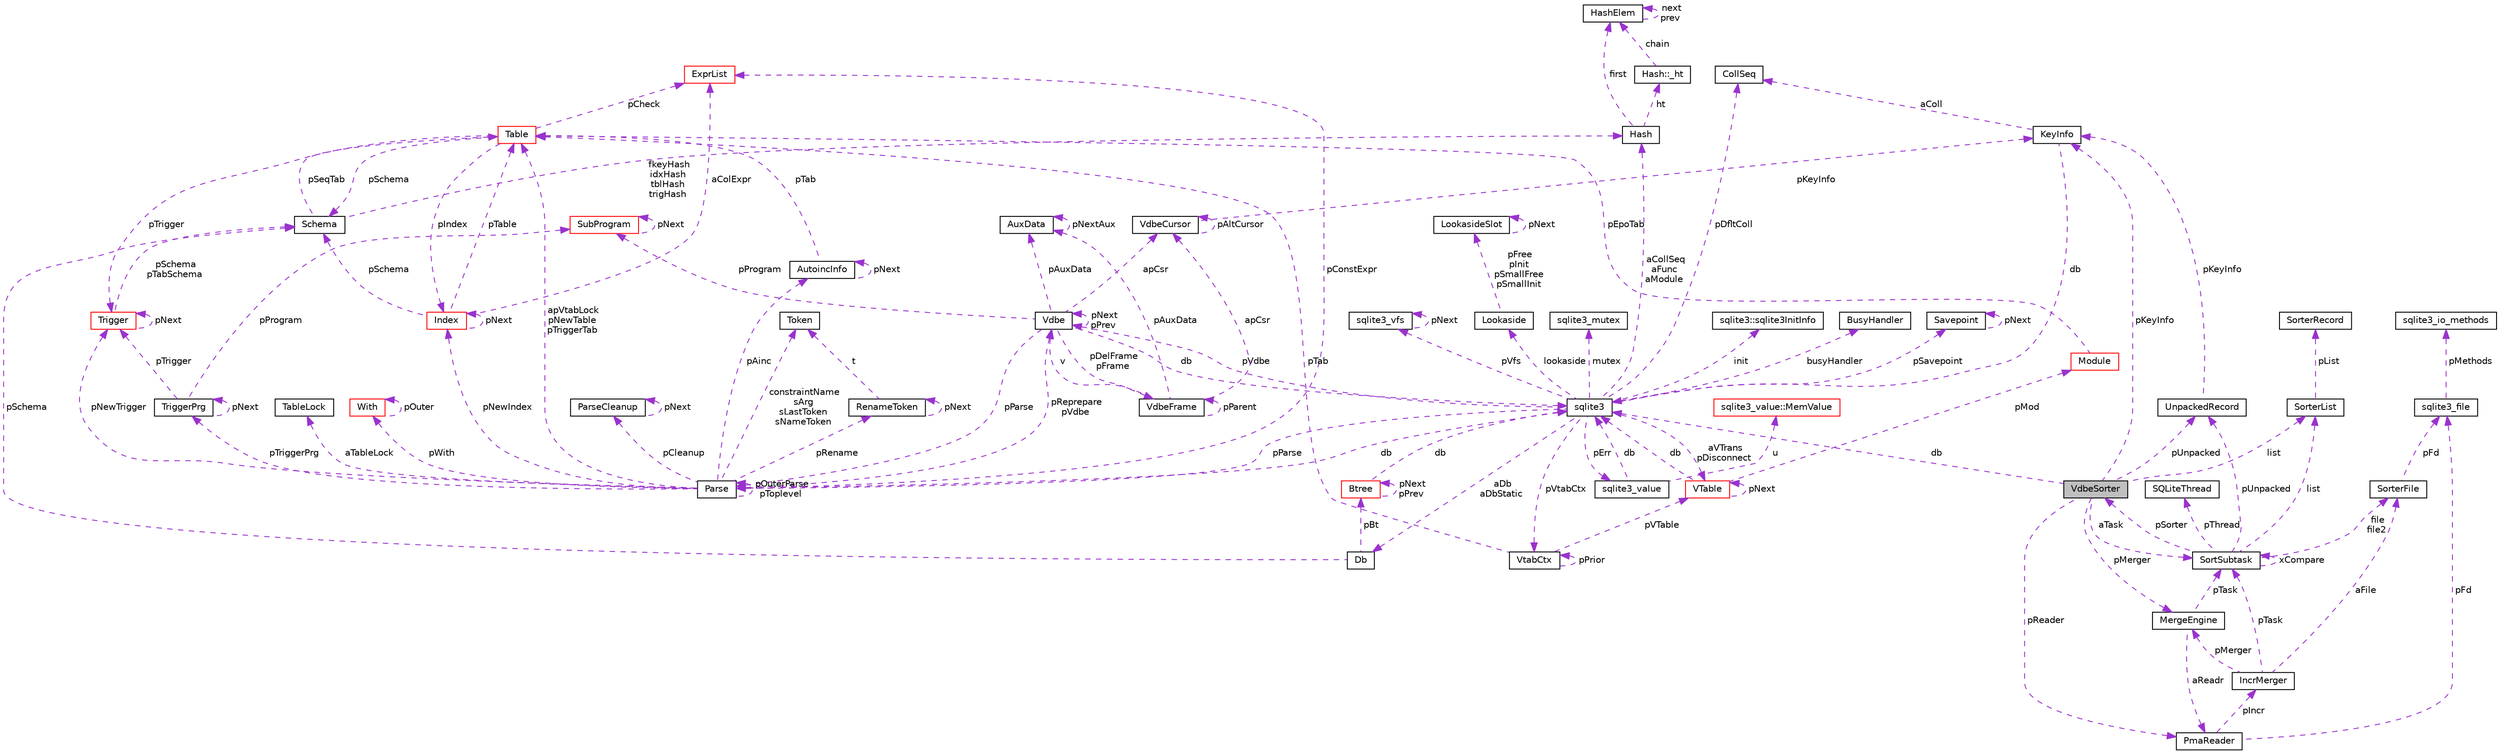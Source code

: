 digraph "VdbeSorter"
{
 // LATEX_PDF_SIZE
  edge [fontname="Helvetica",fontsize="10",labelfontname="Helvetica",labelfontsize="10"];
  node [fontname="Helvetica",fontsize="10",shape=record];
  Node1 [label="VdbeSorter",height=0.2,width=0.4,color="black", fillcolor="grey75", style="filled", fontcolor="black",tooltip=" "];
  Node2 -> Node1 [dir="back",color="darkorchid3",fontsize="10",style="dashed",label=" pReader" ,fontname="Helvetica"];
  Node2 [label="PmaReader",height=0.2,width=0.4,color="black", fillcolor="white", style="filled",URL="$db/d1b/sqlite3_8c.html#dd/d0d/structPmaReader",tooltip=" "];
  Node3 -> Node2 [dir="back",color="darkorchid3",fontsize="10",style="dashed",label=" pFd" ,fontname="Helvetica"];
  Node3 [label="sqlite3_file",height=0.2,width=0.4,color="black", fillcolor="white", style="filled",URL="$de/dd3/sqlite3_8h.html#db/db0/structsqlite3__file",tooltip=" "];
  Node4 -> Node3 [dir="back",color="darkorchid3",fontsize="10",style="dashed",label=" pMethods" ,fontname="Helvetica"];
  Node4 [label="sqlite3_io_methods",height=0.2,width=0.4,color="black", fillcolor="white", style="filled",URL="$d9/df3/structsqlite3__io__methods.html",tooltip=" "];
  Node5 -> Node2 [dir="back",color="darkorchid3",fontsize="10",style="dashed",label=" pIncr" ,fontname="Helvetica"];
  Node5 [label="IncrMerger",height=0.2,width=0.4,color="black", fillcolor="white", style="filled",URL="$db/d1b/sqlite3_8c.html#dc/dfe/structIncrMerger",tooltip=" "];
  Node6 -> Node5 [dir="back",color="darkorchid3",fontsize="10",style="dashed",label=" pTask" ,fontname="Helvetica"];
  Node6 [label="SortSubtask",height=0.2,width=0.4,color="black", fillcolor="white", style="filled",URL="$db/d1b/sqlite3_8c.html#d6/d23/structSortSubtask",tooltip=" "];
  Node7 -> Node6 [dir="back",color="darkorchid3",fontsize="10",style="dashed",label=" pThread" ,fontname="Helvetica"];
  Node7 [label="SQLiteThread",height=0.2,width=0.4,color="black", fillcolor="white", style="filled",URL="$d2/d47/structSQLiteThread.html",tooltip=" "];
  Node1 -> Node6 [dir="back",color="darkorchid3",fontsize="10",style="dashed",label=" pSorter" ,fontname="Helvetica"];
  Node8 -> Node6 [dir="back",color="darkorchid3",fontsize="10",style="dashed",label=" pUnpacked" ,fontname="Helvetica"];
  Node8 [label="UnpackedRecord",height=0.2,width=0.4,color="black", fillcolor="white", style="filled",URL="$db/d1b/sqlite3_8c.html#df/dc9/structUnpackedRecord",tooltip=" "];
  Node9 -> Node8 [dir="back",color="darkorchid3",fontsize="10",style="dashed",label=" pKeyInfo" ,fontname="Helvetica"];
  Node9 [label="KeyInfo",height=0.2,width=0.4,color="black", fillcolor="white", style="filled",URL="$db/d1b/sqlite3_8c.html#d2/d51/structKeyInfo",tooltip=" "];
  Node10 -> Node9 [dir="back",color="darkorchid3",fontsize="10",style="dashed",label=" db" ,fontname="Helvetica"];
  Node10 [label="sqlite3",height=0.2,width=0.4,color="black", fillcolor="white", style="filled",URL="$d9/dcd/structsqlite3.html",tooltip=" "];
  Node11 -> Node10 [dir="back",color="darkorchid3",fontsize="10",style="dashed",label=" pVfs" ,fontname="Helvetica"];
  Node11 [label="sqlite3_vfs",height=0.2,width=0.4,color="black", fillcolor="white", style="filled",URL="$d3/d36/structsqlite3__vfs.html",tooltip=" "];
  Node11 -> Node11 [dir="back",color="darkorchid3",fontsize="10",style="dashed",label=" pNext" ,fontname="Helvetica"];
  Node12 -> Node10 [dir="back",color="darkorchid3",fontsize="10",style="dashed",label=" pVdbe" ,fontname="Helvetica"];
  Node12 [label="Vdbe",height=0.2,width=0.4,color="black", fillcolor="white", style="filled",URL="$db/d1b/sqlite3_8c.html#de/d53/structVdbe",tooltip=" "];
  Node10 -> Node12 [dir="back",color="darkorchid3",fontsize="10",style="dashed",label=" db" ,fontname="Helvetica"];
  Node12 -> Node12 [dir="back",color="darkorchid3",fontsize="10",style="dashed",label=" pNext\npPrev" ,fontname="Helvetica"];
  Node13 -> Node12 [dir="back",color="darkorchid3",fontsize="10",style="dashed",label=" pParse" ,fontname="Helvetica"];
  Node13 [label="Parse",height=0.2,width=0.4,color="black", fillcolor="white", style="filled",URL="$db/d1b/sqlite3_8c.html#db/dbb/structParse",tooltip=" "];
  Node10 -> Node13 [dir="back",color="darkorchid3",fontsize="10",style="dashed",label=" db" ,fontname="Helvetica"];
  Node12 -> Node13 [dir="back",color="darkorchid3",fontsize="10",style="dashed",label=" pReprepare\npVdbe" ,fontname="Helvetica"];
  Node14 -> Node13 [dir="back",color="darkorchid3",fontsize="10",style="dashed",label=" pConstExpr" ,fontname="Helvetica"];
  Node14 [label="ExprList",height=0.2,width=0.4,color="red", fillcolor="white", style="filled",URL="$db/d1b/sqlite3_8c.html#d5/d5c/structExprList",tooltip=" "];
  Node40 -> Node13 [dir="back",color="darkorchid3",fontsize="10",style="dashed",label=" constraintName\nsArg\nsLastToken\nsNameToken" ,fontname="Helvetica"];
  Node40 [label="Token",height=0.2,width=0.4,color="black", fillcolor="white", style="filled",URL="$db/d1b/sqlite3_8c.html#df/dcd/structToken",tooltip=" "];
  Node41 -> Node13 [dir="back",color="darkorchid3",fontsize="10",style="dashed",label=" aTableLock" ,fontname="Helvetica"];
  Node41 [label="TableLock",height=0.2,width=0.4,color="black", fillcolor="white", style="filled",URL="$db/d1b/sqlite3_8c.html#d1/d79/structTableLock",tooltip=" "];
  Node42 -> Node13 [dir="back",color="darkorchid3",fontsize="10",style="dashed",label=" pAinc" ,fontname="Helvetica"];
  Node42 [label="AutoincInfo",height=0.2,width=0.4,color="black", fillcolor="white", style="filled",URL="$db/d1b/sqlite3_8c.html#db/d7b/structAutoincInfo",tooltip=" "];
  Node42 -> Node42 [dir="back",color="darkorchid3",fontsize="10",style="dashed",label=" pNext" ,fontname="Helvetica"];
  Node19 -> Node42 [dir="back",color="darkorchid3",fontsize="10",style="dashed",label=" pTab" ,fontname="Helvetica"];
  Node19 [label="Table",height=0.2,width=0.4,color="red", fillcolor="white", style="filled",URL="$db/d1b/sqlite3_8c.html#dc/dcb/structTable",tooltip=" "];
  Node21 -> Node19 [dir="back",color="darkorchid3",fontsize="10",style="dashed",label=" pIndex" ,fontname="Helvetica"];
  Node21 [label="Index",height=0.2,width=0.4,color="red", fillcolor="white", style="filled",URL="$db/d1b/sqlite3_8c.html#df/d86/structIndex",tooltip=" "];
  Node19 -> Node21 [dir="back",color="darkorchid3",fontsize="10",style="dashed",label=" pTable" ,fontname="Helvetica"];
  Node21 -> Node21 [dir="back",color="darkorchid3",fontsize="10",style="dashed",label=" pNext" ,fontname="Helvetica"];
  Node22 -> Node21 [dir="back",color="darkorchid3",fontsize="10",style="dashed",label=" pSchema" ,fontname="Helvetica"];
  Node22 [label="Schema",height=0.2,width=0.4,color="black", fillcolor="white", style="filled",URL="$db/d1b/sqlite3_8c.html#d8/db0/structSchema",tooltip=" "];
  Node23 -> Node22 [dir="back",color="darkorchid3",fontsize="10",style="dashed",label=" fkeyHash\nidxHash\ntblHash\ntrigHash" ,fontname="Helvetica"];
  Node23 [label="Hash",height=0.2,width=0.4,color="black", fillcolor="white", style="filled",URL="$db/d1b/sqlite3_8c.html#d1/dbe/structHash",tooltip=" "];
  Node24 -> Node23 [dir="back",color="darkorchid3",fontsize="10",style="dashed",label=" first" ,fontname="Helvetica"];
  Node24 [label="HashElem",height=0.2,width=0.4,color="black", fillcolor="white", style="filled",URL="$db/d1b/sqlite3_8c.html#da/d21/structHashElem",tooltip=" "];
  Node24 -> Node24 [dir="back",color="darkorchid3",fontsize="10",style="dashed",label=" next\nprev" ,fontname="Helvetica"];
  Node25 -> Node23 [dir="back",color="darkorchid3",fontsize="10",style="dashed",label=" ht" ,fontname="Helvetica"];
  Node25 [label="Hash::_ht",height=0.2,width=0.4,color="black", fillcolor="white", style="filled",URL="$db/d1b/sqlite3_8c.html#d7/d1f/structHash_1_1__ht",tooltip=" "];
  Node24 -> Node25 [dir="back",color="darkorchid3",fontsize="10",style="dashed",label=" chain" ,fontname="Helvetica"];
  Node19 -> Node22 [dir="back",color="darkorchid3",fontsize="10",style="dashed",label=" pSeqTab" ,fontname="Helvetica"];
  Node14 -> Node21 [dir="back",color="darkorchid3",fontsize="10",style="dashed",label=" aColExpr" ,fontname="Helvetica"];
  Node14 -> Node19 [dir="back",color="darkorchid3",fontsize="10",style="dashed",label=" pCheck" ,fontname="Helvetica"];
  Node26 -> Node19 [dir="back",color="darkorchid3",fontsize="10",style="dashed",label=" pTrigger" ,fontname="Helvetica"];
  Node26 [label="Trigger",height=0.2,width=0.4,color="red", fillcolor="white", style="filled",URL="$db/d1b/sqlite3_8c.html#dc/d15/structTrigger",tooltip=" "];
  Node22 -> Node26 [dir="back",color="darkorchid3",fontsize="10",style="dashed",label=" pSchema\npTabSchema" ,fontname="Helvetica"];
  Node26 -> Node26 [dir="back",color="darkorchid3",fontsize="10",style="dashed",label=" pNext" ,fontname="Helvetica"];
  Node22 -> Node19 [dir="back",color="darkorchid3",fontsize="10",style="dashed",label=" pSchema" ,fontname="Helvetica"];
  Node13 -> Node13 [dir="back",color="darkorchid3",fontsize="10",style="dashed",label=" pOuterParse\npToplevel" ,fontname="Helvetica"];
  Node19 -> Node13 [dir="back",color="darkorchid3",fontsize="10",style="dashed",label=" apVtabLock\npNewTable\npTriggerTab" ,fontname="Helvetica"];
  Node43 -> Node13 [dir="back",color="darkorchid3",fontsize="10",style="dashed",label=" pTriggerPrg" ,fontname="Helvetica"];
  Node43 [label="TriggerPrg",height=0.2,width=0.4,color="black", fillcolor="white", style="filled",URL="$db/d1b/sqlite3_8c.html#d9/d62/structTriggerPrg",tooltip=" "];
  Node26 -> Node43 [dir="back",color="darkorchid3",fontsize="10",style="dashed",label=" pTrigger" ,fontname="Helvetica"];
  Node43 -> Node43 [dir="back",color="darkorchid3",fontsize="10",style="dashed",label=" pNext" ,fontname="Helvetica"];
  Node44 -> Node43 [dir="back",color="darkorchid3",fontsize="10",style="dashed",label=" pProgram" ,fontname="Helvetica"];
  Node44 [label="SubProgram",height=0.2,width=0.4,color="red", fillcolor="white", style="filled",URL="$db/d1b/sqlite3_8c.html#de/d7a/structSubProgram",tooltip=" "];
  Node44 -> Node44 [dir="back",color="darkorchid3",fontsize="10",style="dashed",label=" pNext" ,fontname="Helvetica"];
  Node55 -> Node13 [dir="back",color="darkorchid3",fontsize="10",style="dashed",label=" pCleanup" ,fontname="Helvetica"];
  Node55 [label="ParseCleanup",height=0.2,width=0.4,color="black", fillcolor="white", style="filled",URL="$de/d52/structParseCleanup.html",tooltip=" "];
  Node55 -> Node55 [dir="back",color="darkorchid3",fontsize="10",style="dashed",label=" pNext" ,fontname="Helvetica"];
  Node21 -> Node13 [dir="back",color="darkorchid3",fontsize="10",style="dashed",label=" pNewIndex" ,fontname="Helvetica"];
  Node26 -> Node13 [dir="back",color="darkorchid3",fontsize="10",style="dashed",label=" pNewTrigger" ,fontname="Helvetica"];
  Node33 -> Node13 [dir="back",color="darkorchid3",fontsize="10",style="dashed",label=" pWith" ,fontname="Helvetica"];
  Node33 [label="With",height=0.2,width=0.4,color="red", fillcolor="white", style="filled",URL="$db/d1b/sqlite3_8c.html#df/d70/structWith",tooltip=" "];
  Node33 -> Node33 [dir="back",color="darkorchid3",fontsize="10",style="dashed",label=" pOuter" ,fontname="Helvetica"];
  Node56 -> Node13 [dir="back",color="darkorchid3",fontsize="10",style="dashed",label=" pRename" ,fontname="Helvetica"];
  Node56 [label="RenameToken",height=0.2,width=0.4,color="black", fillcolor="white", style="filled",URL="$db/d1b/sqlite3_8c.html#d7/db5/structRenameToken",tooltip=" "];
  Node40 -> Node56 [dir="back",color="darkorchid3",fontsize="10",style="dashed",label=" t" ,fontname="Helvetica"];
  Node56 -> Node56 [dir="back",color="darkorchid3",fontsize="10",style="dashed",label=" pNext" ,fontname="Helvetica"];
  Node57 -> Node12 [dir="back",color="darkorchid3",fontsize="10",style="dashed",label=" apCsr" ,fontname="Helvetica"];
  Node57 [label="VdbeCursor",height=0.2,width=0.4,color="black", fillcolor="white", style="filled",URL="$db/d1b/sqlite3_8c.html#d0/dd5/structVdbeCursor",tooltip=" "];
  Node57 -> Node57 [dir="back",color="darkorchid3",fontsize="10",style="dashed",label=" pAltCursor" ,fontname="Helvetica"];
  Node9 -> Node57 [dir="back",color="darkorchid3",fontsize="10",style="dashed",label=" pKeyInfo" ,fontname="Helvetica"];
  Node58 -> Node12 [dir="back",color="darkorchid3",fontsize="10",style="dashed",label=" pDelFrame\npFrame" ,fontname="Helvetica"];
  Node58 [label="VdbeFrame",height=0.2,width=0.4,color="black", fillcolor="white", style="filled",URL="$db/d1b/sqlite3_8c.html#df/db1/structVdbeFrame",tooltip=" "];
  Node12 -> Node58 [dir="back",color="darkorchid3",fontsize="10",style="dashed",label=" v" ,fontname="Helvetica"];
  Node58 -> Node58 [dir="back",color="darkorchid3",fontsize="10",style="dashed",label=" pParent" ,fontname="Helvetica"];
  Node57 -> Node58 [dir="back",color="darkorchid3",fontsize="10",style="dashed",label=" apCsr" ,fontname="Helvetica"];
  Node59 -> Node58 [dir="back",color="darkorchid3",fontsize="10",style="dashed",label=" pAuxData" ,fontname="Helvetica"];
  Node59 [label="AuxData",height=0.2,width=0.4,color="black", fillcolor="white", style="filled",URL="$d7/d4c/structAuxData.html",tooltip=" "];
  Node59 -> Node59 [dir="back",color="darkorchid3",fontsize="10",style="dashed",label=" pNextAux" ,fontname="Helvetica"];
  Node44 -> Node12 [dir="back",color="darkorchid3",fontsize="10",style="dashed",label=" pProgram" ,fontname="Helvetica"];
  Node59 -> Node12 [dir="back",color="darkorchid3",fontsize="10",style="dashed",label=" pAuxData" ,fontname="Helvetica"];
  Node50 -> Node10 [dir="back",color="darkorchid3",fontsize="10",style="dashed",label=" pDfltColl" ,fontname="Helvetica"];
  Node50 [label="CollSeq",height=0.2,width=0.4,color="black", fillcolor="white", style="filled",URL="$d1/d4e/structCollSeq.html",tooltip=" "];
  Node60 -> Node10 [dir="back",color="darkorchid3",fontsize="10",style="dashed",label=" mutex" ,fontname="Helvetica"];
  Node60 [label="sqlite3_mutex",height=0.2,width=0.4,color="black", fillcolor="white", style="filled",URL="$db/d1b/sqlite3_8c.html#d5/d3c/structsqlite3__mutex",tooltip=" "];
  Node61 -> Node10 [dir="back",color="darkorchid3",fontsize="10",style="dashed",label=" aDb\naDbStatic" ,fontname="Helvetica"];
  Node61 [label="Db",height=0.2,width=0.4,color="black", fillcolor="white", style="filled",URL="$db/d1b/sqlite3_8c.html#d2/d6b/structDb",tooltip=" "];
  Node62 -> Node61 [dir="back",color="darkorchid3",fontsize="10",style="dashed",label=" pBt" ,fontname="Helvetica"];
  Node62 [label="Btree",height=0.2,width=0.4,color="red", fillcolor="white", style="filled",URL="$db/d1b/sqlite3_8c.html#dd/db3/structBtree",tooltip=" "];
  Node10 -> Node62 [dir="back",color="darkorchid3",fontsize="10",style="dashed",label=" db" ,fontname="Helvetica"];
  Node62 -> Node62 [dir="back",color="darkorchid3",fontsize="10",style="dashed",label=" pNext\npPrev" ,fontname="Helvetica"];
  Node22 -> Node61 [dir="back",color="darkorchid3",fontsize="10",style="dashed",label=" pSchema" ,fontname="Helvetica"];
  Node77 -> Node10 [dir="back",color="darkorchid3",fontsize="10",style="dashed",label=" init" ,fontname="Helvetica"];
  Node77 [label="sqlite3::sqlite3InitInfo",height=0.2,width=0.4,color="black", fillcolor="white", style="filled",URL="$d9/dcd/structsqlite3.html#df/d52/structsqlite3_1_1sqlite3InitInfo",tooltip=" "];
  Node13 -> Node10 [dir="back",color="darkorchid3",fontsize="10",style="dashed",label=" pParse" ,fontname="Helvetica"];
  Node48 -> Node10 [dir="back",color="darkorchid3",fontsize="10",style="dashed",label=" pErr" ,fontname="Helvetica"];
  Node48 [label="sqlite3_value",height=0.2,width=0.4,color="black", fillcolor="white", style="filled",URL="$d0/d9c/structsqlite3__value.html",tooltip=" "];
  Node49 -> Node48 [dir="back",color="darkorchid3",fontsize="10",style="dashed",label=" u" ,fontname="Helvetica"];
  Node49 [label="sqlite3_value::MemValue",height=0.2,width=0.4,color="red", fillcolor="white", style="filled",URL="$d0/d9c/structsqlite3__value.html#d5/da9/unionsqlite3__value_1_1MemValue",tooltip=" "];
  Node10 -> Node48 [dir="back",color="darkorchid3",fontsize="10",style="dashed",label=" db" ,fontname="Helvetica"];
  Node78 -> Node10 [dir="back",color="darkorchid3",fontsize="10",style="dashed",label=" lookaside" ,fontname="Helvetica"];
  Node78 [label="Lookaside",height=0.2,width=0.4,color="black", fillcolor="white", style="filled",URL="$db/d1b/sqlite3_8c.html#d9/d54/structLookaside",tooltip=" "];
  Node79 -> Node78 [dir="back",color="darkorchid3",fontsize="10",style="dashed",label=" pFree\npInit\npSmallFree\npSmallInit" ,fontname="Helvetica"];
  Node79 [label="LookasideSlot",height=0.2,width=0.4,color="black", fillcolor="white", style="filled",URL="$db/d1b/sqlite3_8c.html#d1/de0/structLookasideSlot",tooltip=" "];
  Node79 -> Node79 [dir="back",color="darkorchid3",fontsize="10",style="dashed",label=" pNext" ,fontname="Helvetica"];
  Node23 -> Node10 [dir="back",color="darkorchid3",fontsize="10",style="dashed",label=" aCollSeq\naFunc\naModule" ,fontname="Helvetica"];
  Node80 -> Node10 [dir="back",color="darkorchid3",fontsize="10",style="dashed",label=" pVtabCtx" ,fontname="Helvetica"];
  Node80 [label="VtabCtx",height=0.2,width=0.4,color="black", fillcolor="white", style="filled",URL="$db/d1b/sqlite3_8c.html#d3/d4f/structVtabCtx",tooltip=" "];
  Node51 -> Node80 [dir="back",color="darkorchid3",fontsize="10",style="dashed",label=" pVTable" ,fontname="Helvetica"];
  Node51 [label="VTable",height=0.2,width=0.4,color="red", fillcolor="white", style="filled",URL="$db/d1b/sqlite3_8c.html#d9/dde/structVTable",tooltip=" "];
  Node10 -> Node51 [dir="back",color="darkorchid3",fontsize="10",style="dashed",label=" db" ,fontname="Helvetica"];
  Node52 -> Node51 [dir="back",color="darkorchid3",fontsize="10",style="dashed",label=" pMod" ,fontname="Helvetica"];
  Node52 [label="Module",height=0.2,width=0.4,color="red", fillcolor="white", style="filled",URL="$d0/dc5/structModule.html",tooltip=" "];
  Node19 -> Node52 [dir="back",color="darkorchid3",fontsize="10",style="dashed",label=" pEpoTab" ,fontname="Helvetica"];
  Node51 -> Node51 [dir="back",color="darkorchid3",fontsize="10",style="dashed",label=" pNext" ,fontname="Helvetica"];
  Node19 -> Node80 [dir="back",color="darkorchid3",fontsize="10",style="dashed",label=" pTab" ,fontname="Helvetica"];
  Node80 -> Node80 [dir="back",color="darkorchid3",fontsize="10",style="dashed",label=" pPrior" ,fontname="Helvetica"];
  Node51 -> Node10 [dir="back",color="darkorchid3",fontsize="10",style="dashed",label=" aVTrans\npDisconnect" ,fontname="Helvetica"];
  Node81 -> Node10 [dir="back",color="darkorchid3",fontsize="10",style="dashed",label=" busyHandler" ,fontname="Helvetica"];
  Node81 [label="BusyHandler",height=0.2,width=0.4,color="black", fillcolor="white", style="filled",URL="$dc/d2e/structBusyHandler.html",tooltip=" "];
  Node82 -> Node10 [dir="back",color="darkorchid3",fontsize="10",style="dashed",label=" pSavepoint" ,fontname="Helvetica"];
  Node82 [label="Savepoint",height=0.2,width=0.4,color="black", fillcolor="white", style="filled",URL="$db/d1b/sqlite3_8c.html#d3/d2f/structSavepoint",tooltip=" "];
  Node82 -> Node82 [dir="back",color="darkorchid3",fontsize="10",style="dashed",label=" pNext" ,fontname="Helvetica"];
  Node50 -> Node9 [dir="back",color="darkorchid3",fontsize="10",style="dashed",label=" aColl" ,fontname="Helvetica"];
  Node83 -> Node6 [dir="back",color="darkorchid3",fontsize="10",style="dashed",label=" list" ,fontname="Helvetica"];
  Node83 [label="SorterList",height=0.2,width=0.4,color="black", fillcolor="white", style="filled",URL="$db/d1b/sqlite3_8c.html#d0/dfe/structSorterList",tooltip=" "];
  Node84 -> Node83 [dir="back",color="darkorchid3",fontsize="10",style="dashed",label=" pList" ,fontname="Helvetica"];
  Node84 [label="SorterRecord",height=0.2,width=0.4,color="black", fillcolor="white", style="filled",URL="$db/d1b/sqlite3_8c.html#d1/d66/structSorterRecord",tooltip=" "];
  Node6 -> Node6 [dir="back",color="darkorchid3",fontsize="10",style="dashed",label=" xCompare" ,fontname="Helvetica"];
  Node85 -> Node6 [dir="back",color="darkorchid3",fontsize="10",style="dashed",label=" file\nfile2" ,fontname="Helvetica"];
  Node85 [label="SorterFile",height=0.2,width=0.4,color="black", fillcolor="white", style="filled",URL="$db/d1b/sqlite3_8c.html#d4/d1c/structSorterFile",tooltip=" "];
  Node3 -> Node85 [dir="back",color="darkorchid3",fontsize="10",style="dashed",label=" pFd" ,fontname="Helvetica"];
  Node86 -> Node5 [dir="back",color="darkorchid3",fontsize="10",style="dashed",label=" pMerger" ,fontname="Helvetica"];
  Node86 [label="MergeEngine",height=0.2,width=0.4,color="black", fillcolor="white", style="filled",URL="$db/d1b/sqlite3_8c.html#d8/d72/structMergeEngine",tooltip=" "];
  Node6 -> Node86 [dir="back",color="darkorchid3",fontsize="10",style="dashed",label=" pTask" ,fontname="Helvetica"];
  Node2 -> Node86 [dir="back",color="darkorchid3",fontsize="10",style="dashed",label=" aReadr" ,fontname="Helvetica"];
  Node85 -> Node5 [dir="back",color="darkorchid3",fontsize="10",style="dashed",label=" aFile" ,fontname="Helvetica"];
  Node86 -> Node1 [dir="back",color="darkorchid3",fontsize="10",style="dashed",label=" pMerger" ,fontname="Helvetica"];
  Node10 -> Node1 [dir="back",color="darkorchid3",fontsize="10",style="dashed",label=" db" ,fontname="Helvetica"];
  Node9 -> Node1 [dir="back",color="darkorchid3",fontsize="10",style="dashed",label=" pKeyInfo" ,fontname="Helvetica"];
  Node8 -> Node1 [dir="back",color="darkorchid3",fontsize="10",style="dashed",label=" pUnpacked" ,fontname="Helvetica"];
  Node83 -> Node1 [dir="back",color="darkorchid3",fontsize="10",style="dashed",label=" list" ,fontname="Helvetica"];
  Node6 -> Node1 [dir="back",color="darkorchid3",fontsize="10",style="dashed",label=" aTask" ,fontname="Helvetica"];
}
